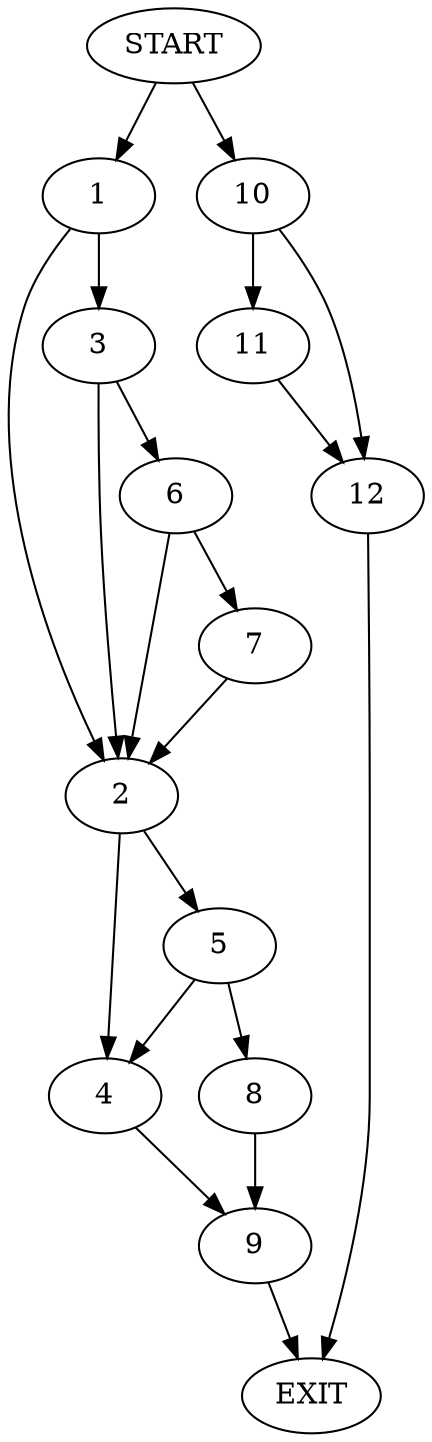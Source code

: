 digraph {
0 [label="START"]
13 [label="EXIT"]
0 -> 1
1 -> 2
1 -> 3
2 -> 4
2 -> 5
3 -> 2
3 -> 6
6 -> 7
6 -> 2
7 -> 2
5 -> 8
5 -> 4
4 -> 9
8 -> 9
9 -> 13
0 -> 10
10 -> 11
10 -> 12
12 -> 13
11 -> 12
}
